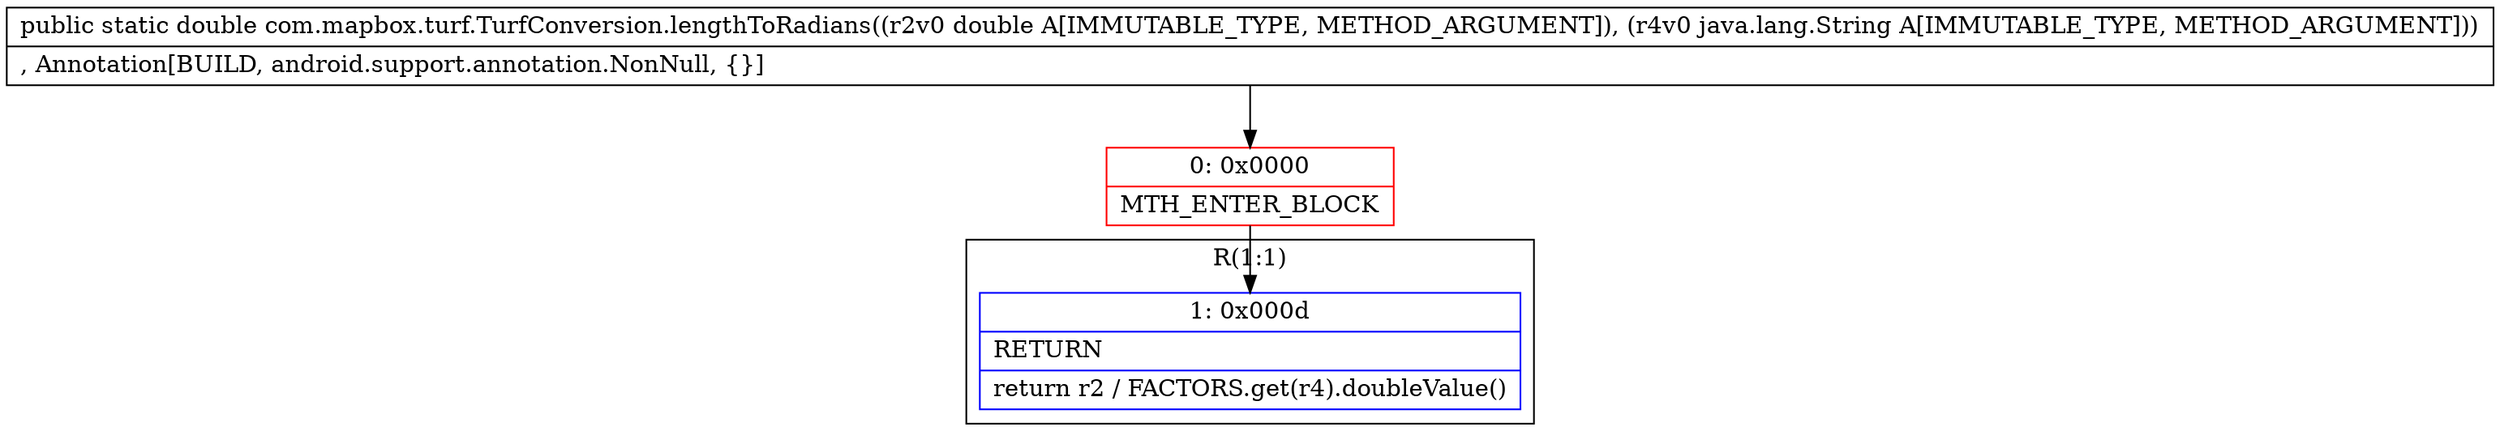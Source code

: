 digraph "CFG forcom.mapbox.turf.TurfConversion.lengthToRadians(DLjava\/lang\/String;)D" {
subgraph cluster_Region_1605330236 {
label = "R(1:1)";
node [shape=record,color=blue];
Node_1 [shape=record,label="{1\:\ 0x000d|RETURN\l|return r2 \/ FACTORS.get(r4).doubleValue()\l}"];
}
Node_0 [shape=record,color=red,label="{0\:\ 0x0000|MTH_ENTER_BLOCK\l}"];
MethodNode[shape=record,label="{public static double com.mapbox.turf.TurfConversion.lengthToRadians((r2v0 double A[IMMUTABLE_TYPE, METHOD_ARGUMENT]), (r4v0 java.lang.String A[IMMUTABLE_TYPE, METHOD_ARGUMENT]))  | , Annotation[BUILD, android.support.annotation.NonNull, \{\}]\l}"];
MethodNode -> Node_0;
Node_0 -> Node_1;
}

